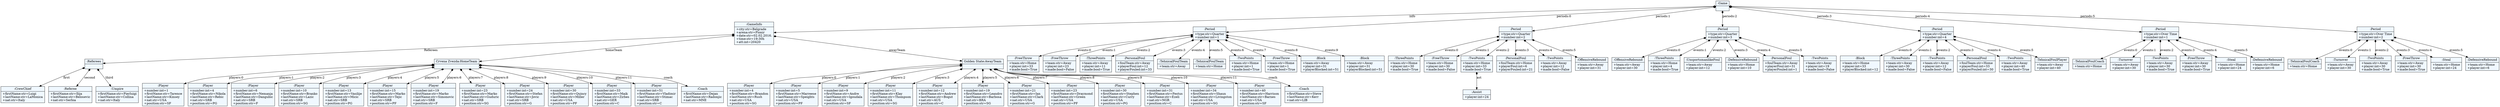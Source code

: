 
    digraph xtext {
    fontname = "Bitstream Vera Sans"
    fontsize = 8
    node[
        shape=record,
        style=filled,
        fillcolor=aliceblue
    ]
    edge[dir=black,arrowtail=empty]


57714608 -> 57691856 [label="info" arrowtail=diamond dir=both]
57691856 -> 57688656 [label="Referees" arrowtail=diamond dir=both]
57688656 -> 57689424 [label="first" arrowtail=diamond dir=both]
57689424[label="{:CrewChief|+firstName:str=Luigi\l+lastName:str=LaMonica\l+nat:str=Italy\l}"]
57688656 -> 57689456 [label="second" arrowtail=diamond dir=both]
57689456[label="{:Referee|+firstName:str=Ilija\l+lastName:str=Belosevic\l+nat:str=Serbia\l}"]
57688656 -> 57689360 [label="third" arrowtail=diamond dir=both]
57689360[label="{:Umpire|+firstName:str=Pierluigi\l+lastName:str=Collina\l+nat:str=Italy\l}"]
57688656[label="{:Referees|}"]
57691856 -> 57691536 [label="homeTeam" arrowtail=diamond dir=both]
57691536 -> 57690032 [label="players:0" arrowtail=diamond dir=both]
57690032[label="{:Player|+number:int=1\l+firstName:str=Tarence\l+lastName:str=Kinsey\l+nat:str=USA\l+position:str=SF\l}"]
57691536 -> 57690128 [label="players:1" arrowtail=diamond dir=both]
57690128[label="{:Player|+number:int=4\l+firstName:str=Nikola\l+lastName:str=Rebic\l+nat:str=SRB\l+position:str=PG\l}"]
57691536 -> 57689328 [label="players:2" arrowtail=diamond dir=both]
57689328[label="{:Player|+number:int=6\l+firstName:str=Nemanja\l+lastName:str=Dangubic\l+nat:str=SRB\l+position:str=F\l}"]
57691536 -> 57689776 [label="players:3" arrowtail=diamond dir=both]
57689776[label="{:Player|+number:int=10\l+firstName:str=Branko\l+lastName:str=Lazic\l+nat:str=SRB\l+position:str=SG\l}"]
57691536 -> 57688784 [label="players:4" arrowtail=diamond dir=both]
57688784[label="{:Player|+number:int=13\l+firstName:str=Vasilije\l+lastName:str=Micic\l+nat:str=SRB\l+position:str=PG\l}"]
57691536 -> 57689936 [label="players:5" arrowtail=diamond dir=both]
57689936[label="{:Player|+number:int=15\l+firstName:str=Marko\l+lastName:str=Tejic\l+nat:str=SRB\l+position:str=PF\l}"]
57691536 -> 57688496 [label="players:6" arrowtail=diamond dir=both]
57688496[label="{:Player|+number:int=19\l+firstName:str=Marko\l+lastName:str=Simonovic\l+nat:str=SRB\l+position:str=F\l}"]
57691536 -> 57689808 [label="players:7" arrowtail=diamond dir=both]
57689808[label="{:Player|+number:int=23\l+firstName:str=Marko\l+lastName:str=Guduric\l+nat:str=SRB\l+position:str=SG\l}"]
57691536 -> 57689584 [label="players:8" arrowtail=diamond dir=both]
57689584[label="{:Player|+number:int=24\l+firstName:str=Stefan\l+lastName:str=Jovic\l+nat:str=SRB\l+position:str=G\l}"]
57691536 -> 57689520 [label="players:9" arrowtail=diamond dir=both]
57689520[label="{:Player|+number:int=30\l+firstName:str=Quincy\l+lastName:str=Miller\l+nat:str=USA\l+position:str=PF\l}"]
57691536 -> 57688752 [label="players:10" arrowtail=diamond dir=both]
57688752[label="{:Player|+number:int=33\l+firstName:str=Maik\l+lastName:str=Zirbes\l+nat:str=GER\l+position:str=C\l}"]
57691536 -> 57688400 [label="players:11" arrowtail=diamond dir=both]
57688400[label="{:Player|+number:int=51\l+firstName:str=Vladimir\l+lastName:str=Stimac\l+nat:str=SRB\l+position:str=C\l}"]
57691536 -> 57690224 [label="coach" arrowtail=diamond dir=both]
57690224[label="{:Coach|+firstName:str=Dejan\l+lastName:str=Radonjic\l+nat:str=MNE\l}"]
57691536[label="{Crvena Zvezda:HomeTeam|}"]
57691856 -> 57688688 [label="awayTeam" arrowtail=diamond dir=both]
57688688 -> 57690096 [label="players:0" arrowtail=diamond dir=both]
57690096[label="{:Player|+number:int=4\l+firstName:str=Brandon\l+lastName:str=Rush\l+nat:str=USA\l+position:str=SG\l}"]
57688688 -> 57689168 [label="players:1" arrowtail=diamond dir=both]
57689168[label="{:Player|+number:int=5\l+firstName:str=Marreese\l+lastName:str=Speights\l+nat:str=USA\l+position:str=PF\l}"]
57688688 -> 57670512 [label="players:2" arrowtail=diamond dir=both]
57670512[label="{:Player|+number:int=9\l+firstName:str=Andre\l+lastName:str=Igoudala\l+nat:str=USA\l+position:str=SF\l}"]
57688688 -> 57668912 [label="players:3" arrowtail=diamond dir=both]
57668912[label="{:Player|+number:int=11\l+firstName:str=Klay\l+lastName:str=Thompson\l+nat:str=USA\l+position:str=SG\l}"]
57688688 -> 57667952 [label="players:4" arrowtail=diamond dir=both]
57667952[label="{:Player|+number:int=12\l+firstName:str=Andrew\l+lastName:str=Bogut\l+nat:str=AUS\l+position:str=C\l}"]
57688688 -> 57667888 [label="players:5" arrowtail=diamond dir=both]
57667888[label="{:Player|+number:int=19\l+firstName:str=Leandro\l+lastName:str=Barbosa\l+nat:str=BRA\l+position:str=SG\l}"]
57688688 -> 57667984 [label="players:6" arrowtail=diamond dir=both]
57667984[label="{:Player|+number:int=21\l+firstName:str=Ian\l+lastName:str=Clark\l+nat:str=USA\l+position:str=G\l}"]
57688688 -> 57668560 [label="players:7" arrowtail=diamond dir=both]
57668560[label="{:Player|+number:int=23\l+firstName:str=Draymond\l+lastName:str=Green\l+nat:str=USA\l+position:str=PF\l}"]
57688688 -> 57669936 [label="players:8" arrowtail=diamond dir=both]
57669936[label="{:Player|+number:int=30\l+firstName:str=Stephen\l+lastName:str=Curry\l+nat:str=USA\l+position:str=PG\l}"]
57688688 -> 57669456 [label="players:9" arrowtail=diamond dir=both]
57669456[label="{:Player|+number:int=31\l+firstName:str=Festus\l+lastName:str=Ezeli\l+nat:str=NGR\l+position:str=C\l}"]
57688688 -> 57670704 [label="players:10" arrowtail=diamond dir=both]
57670704[label="{:Player|+number:int=34\l+firstName:str=Shaun\l+lastName:str=Livingston\l+nat:str=USA\l+position:str=SG\l}"]
57688688 -> 57671056 [label="players:11" arrowtail=diamond dir=both]
57671056[label="{:Player|+number:int=40\l+firstName:str=Harrison\l+lastName:str=Barnes\l+nat:str=USA\l+position:str=SF\l}"]
57688688 -> 57689680 [label="coach" arrowtail=diamond dir=both]
57689680[label="{:Coach|+firstName:str=Steve\l+lastName:str=Kerr\l+nat:str=LIB\l}"]
57688688[label="{Golden State:AwayTeam|}"]
57691856[label="{:GameInfo|+city:str=Belgrade\l+arena:str=Pionir\l+date:str=02.02.2016.\l+time:str=19:30h\l+att:int=20420\l}"]
57714608 -> 57691504 [label="periods:0" arrowtail=diamond dir=both]
57691504 -> 57669872 [label="events:0" arrowtail=diamond dir=both]
57669872[label="{:FreeThrow|+team:str=Home\l+player:int=33\l+made:bool=True\l}"]
57691504 -> 57671504 [label="events:1" arrowtail=diamond dir=both]
57671504[label="{:FreeThrow|+team:str=Away\l+player:int=23\l+made:bool=False\l}"]
57691504 -> 57671312 [label="events:2" arrowtail=diamond dir=both]
57671312[label="{:ThreePoints|+team:str=Away\l+player:int=11\l+made:bool=True\l}"]
57691504 -> 57669616 [label="events:3" arrowtail=diamond dir=both]
57669616[label="{:PersonalFoul|+foulTeam:str=Away\l+playerFoul:int=12\l+playerFouled:int=33\l}"]
57691504 -> 57669648 [label="events:4" arrowtail=diamond dir=both]
57669648[label="{:TehnicalFoulTeam|+team:str=Away\l}"]
57691504 -> 57667856 [label="events:5" arrowtail=diamond dir=both]
57667856[label="{:TehnicalFoulTeam|+team:str=Home\l}"]
57691504 -> 57668304 [label="events:6" arrowtail=diamond dir=both]
57668304[label="{:TwoPoints|+team:str=Home\l+player:int=1\l+made:bool=True\l}"]
57691504 -> 57670832 [label="events:7" arrowtail=diamond dir=both]
57670832[label="{:FreeThrow|+team:str=Home\l+player:int=1\l+made:bool=True\l}"]
57691504 -> 57670864 [label="events:8" arrowtail=diamond dir=both]
57670864[label="{:Block|+team:str=Away\l+player:int=31\l+playerBlocked:int=51\l}"]
57691504 -> 57668464 [label="events:9" arrowtail=diamond dir=both]
57668464[label="{:Block|+team:str=Away\l+player:int=31\l+playerBlocked:int=51\l}"]
57691504[label="{:Period|+type:str=Quarter\l+number:int=1\l}"]
57714608 -> 57688240 [label="periods:1" arrowtail=diamond dir=both]
57688240 -> 57669552 [label="events:0" arrowtail=diamond dir=both]
57669552[label="{:ThreePoints|+team:str=Home\l+player:int=30\l+made:bool=True\l}"]
57688240 -> 57671280 [label="events:1" arrowtail=diamond dir=both]
57671280[label="{:FreeThrow|+team:str=Home\l+player:int=30\l+made:bool=False\l}"]
57688240 -> 57669296 [label="events:2" arrowtail=diamond dir=both]
57669296 -> 57668944 [label="ast" arrowtail=diamond dir=both]
57668944[label="{:Assist|+player:int=24\l}"]
57669296[label="{:TwoPoints|+team:str=Home\l+player:int=33\l+made:bool=True\l}"]
57688240 -> 57669328 [label="events:3" arrowtail=diamond dir=both]
57669328[label="{:PersonalFoul|+foulTeam:str=Home\l+playerFoul:int=6\l+playerFouled:int=21\l}"]
57688240 -> 57669584 [label="events:4" arrowtail=diamond dir=both]
57669584[label="{:TwoPoints|+team:str=Away\l+player:int=12\l+made:bool=False\l}"]
57688240 -> 57670032 [label="events:5" arrowtail=diamond dir=both]
57670032[label="{:OffensiveRebound|+team:str=Away\l+player:int=31\l}"]
57688240[label="{:Period|+type:str=Quarter\l+number:int=2\l}"]
57714608 -> 57689232 [label="periods:2" arrowtail=diamond dir=both]
57689232 -> 57668976 [label="events:0" arrowtail=diamond dir=both]
57668976[label="{:OffensiveRebound|+team:str=Away\l+player:int=30\l}"]
57689232 -> 57670736 [label="events:1" arrowtail=diamond dir=both]
57670736[label="{:ThreePoints|+team:str=Home\l+player:int=4\l+made:bool=True\l}"]
57689232 -> 57670768 [label="events:2" arrowtail=diamond dir=both]
57670768[label="{:UnsportsmanlikeFoul|+team:str=Away\l+player:int=12\l}"]
57689232 -> 57671248 [label="events:3" arrowtail=diamond dir=both]
57671248[label="{:DefensiveRebound|+team:str=Home\l+player:int=10\l}"]
57689232 -> 57671216 [label="events:4" arrowtail=diamond dir=both]
57671216[label="{:PersonalFoul|+foulTeam:str=Away\l+playerFoul:int=31\l+playerFouled:int=1\l}"]
57689232 -> 57668752 [label="events:5" arrowtail=diamond dir=both]
57668752[label="{:TwoPoints|+team:str=Away\l+player:int=19\l+made:bool=False\l}"]
57689232[label="{:Period|+type:str=Quarter\l+number:int=3\l}"]
57714608 -> 57668496 [label="periods:3" arrowtail=diamond dir=both]
57668496 -> 57669392 [label="events:0" arrowtail=diamond dir=both]
57669392[label="{:Block|+team:str=Home\l+player:int=33\l+playerBlocked:int=12\l}"]
57668496 -> 57668784 [label="events:1" arrowtail=diamond dir=both]
57668784[label="{:ThreePoints|+team:str=Away\l+player:int=30\l+made:bool=False\l}"]
57668496 -> 57670992 [label="events:2" arrowtail=diamond dir=both]
57670992[label="{:TwoPoints|+team:str=Away\l+player:int=12\l+made:bool=False\l}"]
57668496 -> 57669168 [label="events:3" arrowtail=diamond dir=both]
57669168[label="{:PersonalFoul|+foulTeam:str=Home\l+playerFoul:int=33\l+playerFouled:int=30\l}"]
57668496 -> 57669200 [label="events:4" arrowtail=diamond dir=both]
57669200[label="{:TwoPoints|+team:str=Away\l+player:int=40\l+made:bool=True\l}"]
57668496 -> 57670256 [label="events:5" arrowtail=diamond dir=both]
57670256[label="{:TehnicalFoulPlayer|+team:str=Away\l+player:int=40\l}"]
57668496[label="{:Period|+type:str=Quarter\l+number:int=4\l}"]
57714608 -> 57670000 [label="periods:4" arrowtail=diamond dir=both]
57670000 -> 57670960 [label="events:0" arrowtail=diamond dir=both]
57670960[label="{:TehnicalFoulCoach|+team:str=Home\l}"]
57670000 -> 57670448 [label="events:1" arrowtail=diamond dir=both]
57670448[label="{:Turnover|+team:str=Away\l+player:int=30\l}"]
57670000 -> 57671664 [label="events:2" arrowtail=diamond dir=both]
57671664[label="{:TwoPoints|+team:str=Away\l+player:int=30\l+made:bool=True\l}"]
57670000 -> 57670480 [label="events:3" arrowtail=diamond dir=both]
57670480[label="{:FreeThrow|+team:str=Away\l+player:int=30\l+made:bool=True\l}"]
57670000 -> 57671568 [label="events:4" arrowtail=diamond dir=both]
57671568[label="{:Steal|+team:str=Home\l+player:int=24\l}"]
57670000 -> 57670608 [label="events:5" arrowtail=diamond dir=both]
57670608[label="{:DefensiveRebound|+team:str=Home\l+player:int=6\l}"]
57670000[label="{:Period|+type:str=Over Time\l+number:int=1\l}"]
57714608 -> 57669360 [label="periods:5" arrowtail=diamond dir=both]
57669360 -> 57670640 [label="events:0" arrowtail=diamond dir=both]
57670640[label="{:TehnicalFoulCoach|+team:str=Home\l}"]
57669360 -> 57669808 [label="events:1" arrowtail=diamond dir=both]
57669808[label="{:Turnover|+team:str=Away\l+player:int=30\l}"]
57669360 -> 57669040 [label="events:2" arrowtail=diamond dir=both]
57669040[label="{:TwoPoints|+team:str=Away\l+player:int=30\l+made:bool=True\l}"]
57669360 -> 57669840 [label="events:3" arrowtail=diamond dir=both]
57669840[label="{:FreeThrow|+team:str=Away\l+player:int=30\l+made:bool=True\l}"]
57669360 -> 57670320 [label="events:4" arrowtail=diamond dir=both]
57670320[label="{:Steal|+team:str=Home\l+player:int=24\l}"]
57669360 -> 57670352 [label="events:5" arrowtail=diamond dir=both]
57670352[label="{:DefensiveRebound|+team:str=Home\l+player:int=6\l}"]
57669360[label="{:Period|+type:str=Over Time\l+number:int=2\l}"]
57714608[label="{:Game|}"]

}
